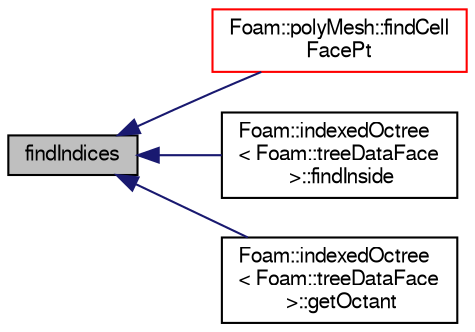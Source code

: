 digraph "findIndices"
{
  bgcolor="transparent";
  edge [fontname="FreeSans",fontsize="10",labelfontname="FreeSans",labelfontsize="10"];
  node [fontname="FreeSans",fontsize="10",shape=record];
  rankdir="LR";
  Node204 [label="findIndices",height=0.2,width=0.4,color="black", fillcolor="grey75", style="filled", fontcolor="black"];
  Node204 -> Node205 [dir="back",color="midnightblue",fontsize="10",style="solid",fontname="FreeSans"];
  Node205 [label="Foam::polyMesh::findCell\lFacePt",height=0.2,width=0.4,color="red",URL="$a27410.html#a06fd56b79259f18d15c88a850ad56a03",tooltip="Find the cell, tetFaceI and tetPtI for the given position. "];
  Node204 -> Node212 [dir="back",color="midnightblue",fontsize="10",style="solid",fontname="FreeSans"];
  Node212 [label="Foam::indexedOctree\l\< Foam::treeDataFace\l \>::findInside",height=0.2,width=0.4,color="black",URL="$a25026.html#a19ec78dc66d2a1946292e3d8809657e0",tooltip="Find shape containing point. Only implemented for certain. "];
  Node204 -> Node213 [dir="back",color="midnightblue",fontsize="10",style="solid",fontname="FreeSans"];
  Node213 [label="Foam::indexedOctree\l\< Foam::treeDataFace\l \>::getOctant",height=0.2,width=0.4,color="black",URL="$a25026.html#a36994951ee6485ae76d974d51f6fc871"];
}
